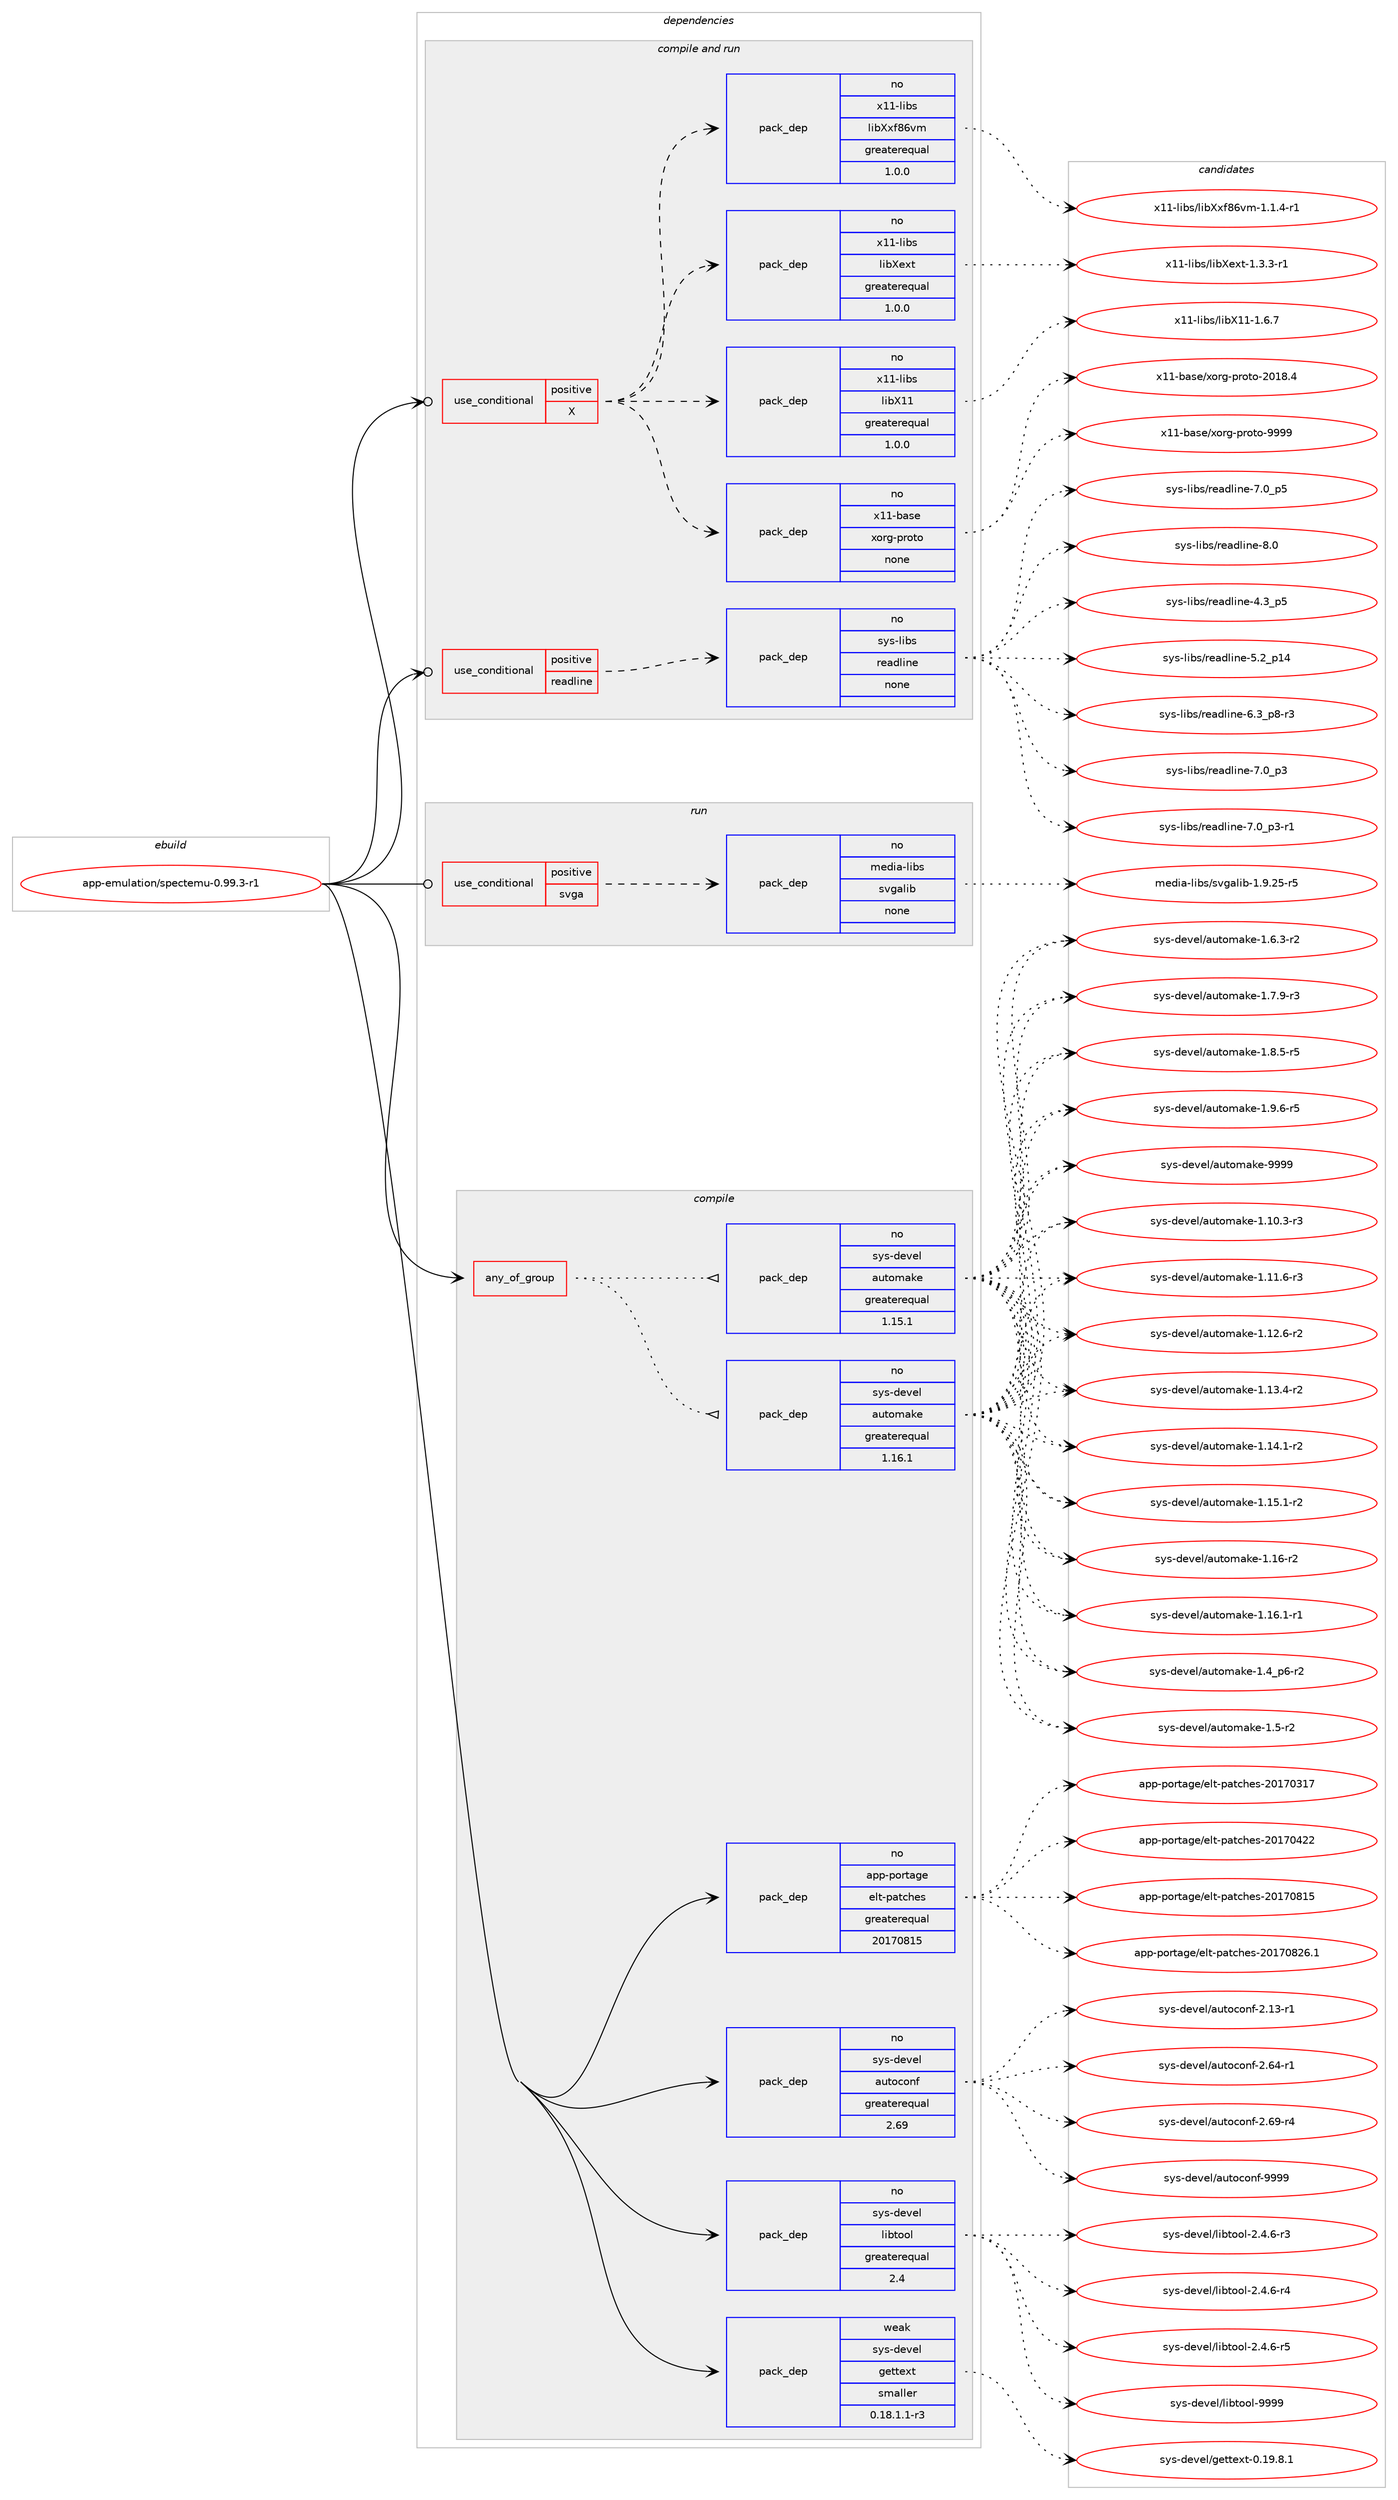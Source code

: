 digraph prolog {

# *************
# Graph options
# *************

newrank=true;
concentrate=true;
compound=true;
graph [rankdir=LR,fontname=Helvetica,fontsize=10,ranksep=1.5];#, ranksep=2.5, nodesep=0.2];
edge  [arrowhead=vee];
node  [fontname=Helvetica,fontsize=10];

# **********
# The ebuild
# **********

subgraph cluster_leftcol {
color=gray;
rank=same;
label=<<i>ebuild</i>>;
id [label="app-emulation/spectemu-0.99.3-r1", color=red, width=4, href="../app-emulation/spectemu-0.99.3-r1.svg"];
}

# ****************
# The dependencies
# ****************

subgraph cluster_midcol {
color=gray;
label=<<i>dependencies</i>>;
subgraph cluster_compile {
fillcolor="#eeeeee";
style=filled;
label=<<i>compile</i>>;
subgraph any19498 {
dependency1288514 [label=<<TABLE BORDER="0" CELLBORDER="1" CELLSPACING="0" CELLPADDING="4"><TR><TD CELLPADDING="10">any_of_group</TD></TR></TABLE>>, shape=none, color=red];subgraph pack917801 {
dependency1288515 [label=<<TABLE BORDER="0" CELLBORDER="1" CELLSPACING="0" CELLPADDING="4" WIDTH="220"><TR><TD ROWSPAN="6" CELLPADDING="30">pack_dep</TD></TR><TR><TD WIDTH="110">no</TD></TR><TR><TD>sys-devel</TD></TR><TR><TD>automake</TD></TR><TR><TD>greaterequal</TD></TR><TR><TD>1.16.1</TD></TR></TABLE>>, shape=none, color=blue];
}
dependency1288514:e -> dependency1288515:w [weight=20,style="dotted",arrowhead="oinv"];
subgraph pack917802 {
dependency1288516 [label=<<TABLE BORDER="0" CELLBORDER="1" CELLSPACING="0" CELLPADDING="4" WIDTH="220"><TR><TD ROWSPAN="6" CELLPADDING="30">pack_dep</TD></TR><TR><TD WIDTH="110">no</TD></TR><TR><TD>sys-devel</TD></TR><TR><TD>automake</TD></TR><TR><TD>greaterequal</TD></TR><TR><TD>1.15.1</TD></TR></TABLE>>, shape=none, color=blue];
}
dependency1288514:e -> dependency1288516:w [weight=20,style="dotted",arrowhead="oinv"];
}
id:e -> dependency1288514:w [weight=20,style="solid",arrowhead="vee"];
subgraph pack917803 {
dependency1288517 [label=<<TABLE BORDER="0" CELLBORDER="1" CELLSPACING="0" CELLPADDING="4" WIDTH="220"><TR><TD ROWSPAN="6" CELLPADDING="30">pack_dep</TD></TR><TR><TD WIDTH="110">no</TD></TR><TR><TD>app-portage</TD></TR><TR><TD>elt-patches</TD></TR><TR><TD>greaterequal</TD></TR><TR><TD>20170815</TD></TR></TABLE>>, shape=none, color=blue];
}
id:e -> dependency1288517:w [weight=20,style="solid",arrowhead="vee"];
subgraph pack917804 {
dependency1288518 [label=<<TABLE BORDER="0" CELLBORDER="1" CELLSPACING="0" CELLPADDING="4" WIDTH="220"><TR><TD ROWSPAN="6" CELLPADDING="30">pack_dep</TD></TR><TR><TD WIDTH="110">no</TD></TR><TR><TD>sys-devel</TD></TR><TR><TD>autoconf</TD></TR><TR><TD>greaterequal</TD></TR><TR><TD>2.69</TD></TR></TABLE>>, shape=none, color=blue];
}
id:e -> dependency1288518:w [weight=20,style="solid",arrowhead="vee"];
subgraph pack917805 {
dependency1288519 [label=<<TABLE BORDER="0" CELLBORDER="1" CELLSPACING="0" CELLPADDING="4" WIDTH="220"><TR><TD ROWSPAN="6" CELLPADDING="30">pack_dep</TD></TR><TR><TD WIDTH="110">no</TD></TR><TR><TD>sys-devel</TD></TR><TR><TD>libtool</TD></TR><TR><TD>greaterequal</TD></TR><TR><TD>2.4</TD></TR></TABLE>>, shape=none, color=blue];
}
id:e -> dependency1288519:w [weight=20,style="solid",arrowhead="vee"];
subgraph pack917806 {
dependency1288520 [label=<<TABLE BORDER="0" CELLBORDER="1" CELLSPACING="0" CELLPADDING="4" WIDTH="220"><TR><TD ROWSPAN="6" CELLPADDING="30">pack_dep</TD></TR><TR><TD WIDTH="110">weak</TD></TR><TR><TD>sys-devel</TD></TR><TR><TD>gettext</TD></TR><TR><TD>smaller</TD></TR><TR><TD>0.18.1.1-r3</TD></TR></TABLE>>, shape=none, color=blue];
}
id:e -> dependency1288520:w [weight=20,style="solid",arrowhead="vee"];
}
subgraph cluster_compileandrun {
fillcolor="#eeeeee";
style=filled;
label=<<i>compile and run</i>>;
subgraph cond350687 {
dependency1288521 [label=<<TABLE BORDER="0" CELLBORDER="1" CELLSPACING="0" CELLPADDING="4"><TR><TD ROWSPAN="3" CELLPADDING="10">use_conditional</TD></TR><TR><TD>positive</TD></TR><TR><TD>X</TD></TR></TABLE>>, shape=none, color=red];
subgraph pack917807 {
dependency1288522 [label=<<TABLE BORDER="0" CELLBORDER="1" CELLSPACING="0" CELLPADDING="4" WIDTH="220"><TR><TD ROWSPAN="6" CELLPADDING="30">pack_dep</TD></TR><TR><TD WIDTH="110">no</TD></TR><TR><TD>x11-base</TD></TR><TR><TD>xorg-proto</TD></TR><TR><TD>none</TD></TR><TR><TD></TD></TR></TABLE>>, shape=none, color=blue];
}
dependency1288521:e -> dependency1288522:w [weight=20,style="dashed",arrowhead="vee"];
subgraph pack917808 {
dependency1288523 [label=<<TABLE BORDER="0" CELLBORDER="1" CELLSPACING="0" CELLPADDING="4" WIDTH="220"><TR><TD ROWSPAN="6" CELLPADDING="30">pack_dep</TD></TR><TR><TD WIDTH="110">no</TD></TR><TR><TD>x11-libs</TD></TR><TR><TD>libX11</TD></TR><TR><TD>greaterequal</TD></TR><TR><TD>1.0.0</TD></TR></TABLE>>, shape=none, color=blue];
}
dependency1288521:e -> dependency1288523:w [weight=20,style="dashed",arrowhead="vee"];
subgraph pack917809 {
dependency1288524 [label=<<TABLE BORDER="0" CELLBORDER="1" CELLSPACING="0" CELLPADDING="4" WIDTH="220"><TR><TD ROWSPAN="6" CELLPADDING="30">pack_dep</TD></TR><TR><TD WIDTH="110">no</TD></TR><TR><TD>x11-libs</TD></TR><TR><TD>libXext</TD></TR><TR><TD>greaterequal</TD></TR><TR><TD>1.0.0</TD></TR></TABLE>>, shape=none, color=blue];
}
dependency1288521:e -> dependency1288524:w [weight=20,style="dashed",arrowhead="vee"];
subgraph pack917810 {
dependency1288525 [label=<<TABLE BORDER="0" CELLBORDER="1" CELLSPACING="0" CELLPADDING="4" WIDTH="220"><TR><TD ROWSPAN="6" CELLPADDING="30">pack_dep</TD></TR><TR><TD WIDTH="110">no</TD></TR><TR><TD>x11-libs</TD></TR><TR><TD>libXxf86vm</TD></TR><TR><TD>greaterequal</TD></TR><TR><TD>1.0.0</TD></TR></TABLE>>, shape=none, color=blue];
}
dependency1288521:e -> dependency1288525:w [weight=20,style="dashed",arrowhead="vee"];
}
id:e -> dependency1288521:w [weight=20,style="solid",arrowhead="odotvee"];
subgraph cond350688 {
dependency1288526 [label=<<TABLE BORDER="0" CELLBORDER="1" CELLSPACING="0" CELLPADDING="4"><TR><TD ROWSPAN="3" CELLPADDING="10">use_conditional</TD></TR><TR><TD>positive</TD></TR><TR><TD>readline</TD></TR></TABLE>>, shape=none, color=red];
subgraph pack917811 {
dependency1288527 [label=<<TABLE BORDER="0" CELLBORDER="1" CELLSPACING="0" CELLPADDING="4" WIDTH="220"><TR><TD ROWSPAN="6" CELLPADDING="30">pack_dep</TD></TR><TR><TD WIDTH="110">no</TD></TR><TR><TD>sys-libs</TD></TR><TR><TD>readline</TD></TR><TR><TD>none</TD></TR><TR><TD></TD></TR></TABLE>>, shape=none, color=blue];
}
dependency1288526:e -> dependency1288527:w [weight=20,style="dashed",arrowhead="vee"];
}
id:e -> dependency1288526:w [weight=20,style="solid",arrowhead="odotvee"];
}
subgraph cluster_run {
fillcolor="#eeeeee";
style=filled;
label=<<i>run</i>>;
subgraph cond350689 {
dependency1288528 [label=<<TABLE BORDER="0" CELLBORDER="1" CELLSPACING="0" CELLPADDING="4"><TR><TD ROWSPAN="3" CELLPADDING="10">use_conditional</TD></TR><TR><TD>positive</TD></TR><TR><TD>svga</TD></TR></TABLE>>, shape=none, color=red];
subgraph pack917812 {
dependency1288529 [label=<<TABLE BORDER="0" CELLBORDER="1" CELLSPACING="0" CELLPADDING="4" WIDTH="220"><TR><TD ROWSPAN="6" CELLPADDING="30">pack_dep</TD></TR><TR><TD WIDTH="110">no</TD></TR><TR><TD>media-libs</TD></TR><TR><TD>svgalib</TD></TR><TR><TD>none</TD></TR><TR><TD></TD></TR></TABLE>>, shape=none, color=blue];
}
dependency1288528:e -> dependency1288529:w [weight=20,style="dashed",arrowhead="vee"];
}
id:e -> dependency1288528:w [weight=20,style="solid",arrowhead="odot"];
}
}

# **************
# The candidates
# **************

subgraph cluster_choices {
rank=same;
color=gray;
label=<<i>candidates</i>>;

subgraph choice917801 {
color=black;
nodesep=1;
choice11512111545100101118101108479711711611110997107101454946494846514511451 [label="sys-devel/automake-1.10.3-r3", color=red, width=4,href="../sys-devel/automake-1.10.3-r3.svg"];
choice11512111545100101118101108479711711611110997107101454946494946544511451 [label="sys-devel/automake-1.11.6-r3", color=red, width=4,href="../sys-devel/automake-1.11.6-r3.svg"];
choice11512111545100101118101108479711711611110997107101454946495046544511450 [label="sys-devel/automake-1.12.6-r2", color=red, width=4,href="../sys-devel/automake-1.12.6-r2.svg"];
choice11512111545100101118101108479711711611110997107101454946495146524511450 [label="sys-devel/automake-1.13.4-r2", color=red, width=4,href="../sys-devel/automake-1.13.4-r2.svg"];
choice11512111545100101118101108479711711611110997107101454946495246494511450 [label="sys-devel/automake-1.14.1-r2", color=red, width=4,href="../sys-devel/automake-1.14.1-r2.svg"];
choice11512111545100101118101108479711711611110997107101454946495346494511450 [label="sys-devel/automake-1.15.1-r2", color=red, width=4,href="../sys-devel/automake-1.15.1-r2.svg"];
choice1151211154510010111810110847971171161111099710710145494649544511450 [label="sys-devel/automake-1.16-r2", color=red, width=4,href="../sys-devel/automake-1.16-r2.svg"];
choice11512111545100101118101108479711711611110997107101454946495446494511449 [label="sys-devel/automake-1.16.1-r1", color=red, width=4,href="../sys-devel/automake-1.16.1-r1.svg"];
choice115121115451001011181011084797117116111109971071014549465295112544511450 [label="sys-devel/automake-1.4_p6-r2", color=red, width=4,href="../sys-devel/automake-1.4_p6-r2.svg"];
choice11512111545100101118101108479711711611110997107101454946534511450 [label="sys-devel/automake-1.5-r2", color=red, width=4,href="../sys-devel/automake-1.5-r2.svg"];
choice115121115451001011181011084797117116111109971071014549465446514511450 [label="sys-devel/automake-1.6.3-r2", color=red, width=4,href="../sys-devel/automake-1.6.3-r2.svg"];
choice115121115451001011181011084797117116111109971071014549465546574511451 [label="sys-devel/automake-1.7.9-r3", color=red, width=4,href="../sys-devel/automake-1.7.9-r3.svg"];
choice115121115451001011181011084797117116111109971071014549465646534511453 [label="sys-devel/automake-1.8.5-r5", color=red, width=4,href="../sys-devel/automake-1.8.5-r5.svg"];
choice115121115451001011181011084797117116111109971071014549465746544511453 [label="sys-devel/automake-1.9.6-r5", color=red, width=4,href="../sys-devel/automake-1.9.6-r5.svg"];
choice115121115451001011181011084797117116111109971071014557575757 [label="sys-devel/automake-9999", color=red, width=4,href="../sys-devel/automake-9999.svg"];
dependency1288515:e -> choice11512111545100101118101108479711711611110997107101454946494846514511451:w [style=dotted,weight="100"];
dependency1288515:e -> choice11512111545100101118101108479711711611110997107101454946494946544511451:w [style=dotted,weight="100"];
dependency1288515:e -> choice11512111545100101118101108479711711611110997107101454946495046544511450:w [style=dotted,weight="100"];
dependency1288515:e -> choice11512111545100101118101108479711711611110997107101454946495146524511450:w [style=dotted,weight="100"];
dependency1288515:e -> choice11512111545100101118101108479711711611110997107101454946495246494511450:w [style=dotted,weight="100"];
dependency1288515:e -> choice11512111545100101118101108479711711611110997107101454946495346494511450:w [style=dotted,weight="100"];
dependency1288515:e -> choice1151211154510010111810110847971171161111099710710145494649544511450:w [style=dotted,weight="100"];
dependency1288515:e -> choice11512111545100101118101108479711711611110997107101454946495446494511449:w [style=dotted,weight="100"];
dependency1288515:e -> choice115121115451001011181011084797117116111109971071014549465295112544511450:w [style=dotted,weight="100"];
dependency1288515:e -> choice11512111545100101118101108479711711611110997107101454946534511450:w [style=dotted,weight="100"];
dependency1288515:e -> choice115121115451001011181011084797117116111109971071014549465446514511450:w [style=dotted,weight="100"];
dependency1288515:e -> choice115121115451001011181011084797117116111109971071014549465546574511451:w [style=dotted,weight="100"];
dependency1288515:e -> choice115121115451001011181011084797117116111109971071014549465646534511453:w [style=dotted,weight="100"];
dependency1288515:e -> choice115121115451001011181011084797117116111109971071014549465746544511453:w [style=dotted,weight="100"];
dependency1288515:e -> choice115121115451001011181011084797117116111109971071014557575757:w [style=dotted,weight="100"];
}
subgraph choice917802 {
color=black;
nodesep=1;
choice11512111545100101118101108479711711611110997107101454946494846514511451 [label="sys-devel/automake-1.10.3-r3", color=red, width=4,href="../sys-devel/automake-1.10.3-r3.svg"];
choice11512111545100101118101108479711711611110997107101454946494946544511451 [label="sys-devel/automake-1.11.6-r3", color=red, width=4,href="../sys-devel/automake-1.11.6-r3.svg"];
choice11512111545100101118101108479711711611110997107101454946495046544511450 [label="sys-devel/automake-1.12.6-r2", color=red, width=4,href="../sys-devel/automake-1.12.6-r2.svg"];
choice11512111545100101118101108479711711611110997107101454946495146524511450 [label="sys-devel/automake-1.13.4-r2", color=red, width=4,href="../sys-devel/automake-1.13.4-r2.svg"];
choice11512111545100101118101108479711711611110997107101454946495246494511450 [label="sys-devel/automake-1.14.1-r2", color=red, width=4,href="../sys-devel/automake-1.14.1-r2.svg"];
choice11512111545100101118101108479711711611110997107101454946495346494511450 [label="sys-devel/automake-1.15.1-r2", color=red, width=4,href="../sys-devel/automake-1.15.1-r2.svg"];
choice1151211154510010111810110847971171161111099710710145494649544511450 [label="sys-devel/automake-1.16-r2", color=red, width=4,href="../sys-devel/automake-1.16-r2.svg"];
choice11512111545100101118101108479711711611110997107101454946495446494511449 [label="sys-devel/automake-1.16.1-r1", color=red, width=4,href="../sys-devel/automake-1.16.1-r1.svg"];
choice115121115451001011181011084797117116111109971071014549465295112544511450 [label="sys-devel/automake-1.4_p6-r2", color=red, width=4,href="../sys-devel/automake-1.4_p6-r2.svg"];
choice11512111545100101118101108479711711611110997107101454946534511450 [label="sys-devel/automake-1.5-r2", color=red, width=4,href="../sys-devel/automake-1.5-r2.svg"];
choice115121115451001011181011084797117116111109971071014549465446514511450 [label="sys-devel/automake-1.6.3-r2", color=red, width=4,href="../sys-devel/automake-1.6.3-r2.svg"];
choice115121115451001011181011084797117116111109971071014549465546574511451 [label="sys-devel/automake-1.7.9-r3", color=red, width=4,href="../sys-devel/automake-1.7.9-r3.svg"];
choice115121115451001011181011084797117116111109971071014549465646534511453 [label="sys-devel/automake-1.8.5-r5", color=red, width=4,href="../sys-devel/automake-1.8.5-r5.svg"];
choice115121115451001011181011084797117116111109971071014549465746544511453 [label="sys-devel/automake-1.9.6-r5", color=red, width=4,href="../sys-devel/automake-1.9.6-r5.svg"];
choice115121115451001011181011084797117116111109971071014557575757 [label="sys-devel/automake-9999", color=red, width=4,href="../sys-devel/automake-9999.svg"];
dependency1288516:e -> choice11512111545100101118101108479711711611110997107101454946494846514511451:w [style=dotted,weight="100"];
dependency1288516:e -> choice11512111545100101118101108479711711611110997107101454946494946544511451:w [style=dotted,weight="100"];
dependency1288516:e -> choice11512111545100101118101108479711711611110997107101454946495046544511450:w [style=dotted,weight="100"];
dependency1288516:e -> choice11512111545100101118101108479711711611110997107101454946495146524511450:w [style=dotted,weight="100"];
dependency1288516:e -> choice11512111545100101118101108479711711611110997107101454946495246494511450:w [style=dotted,weight="100"];
dependency1288516:e -> choice11512111545100101118101108479711711611110997107101454946495346494511450:w [style=dotted,weight="100"];
dependency1288516:e -> choice1151211154510010111810110847971171161111099710710145494649544511450:w [style=dotted,weight="100"];
dependency1288516:e -> choice11512111545100101118101108479711711611110997107101454946495446494511449:w [style=dotted,weight="100"];
dependency1288516:e -> choice115121115451001011181011084797117116111109971071014549465295112544511450:w [style=dotted,weight="100"];
dependency1288516:e -> choice11512111545100101118101108479711711611110997107101454946534511450:w [style=dotted,weight="100"];
dependency1288516:e -> choice115121115451001011181011084797117116111109971071014549465446514511450:w [style=dotted,weight="100"];
dependency1288516:e -> choice115121115451001011181011084797117116111109971071014549465546574511451:w [style=dotted,weight="100"];
dependency1288516:e -> choice115121115451001011181011084797117116111109971071014549465646534511453:w [style=dotted,weight="100"];
dependency1288516:e -> choice115121115451001011181011084797117116111109971071014549465746544511453:w [style=dotted,weight="100"];
dependency1288516:e -> choice115121115451001011181011084797117116111109971071014557575757:w [style=dotted,weight="100"];
}
subgraph choice917803 {
color=black;
nodesep=1;
choice97112112451121111141169710310147101108116451129711699104101115455048495548514955 [label="app-portage/elt-patches-20170317", color=red, width=4,href="../app-portage/elt-patches-20170317.svg"];
choice97112112451121111141169710310147101108116451129711699104101115455048495548525050 [label="app-portage/elt-patches-20170422", color=red, width=4,href="../app-portage/elt-patches-20170422.svg"];
choice97112112451121111141169710310147101108116451129711699104101115455048495548564953 [label="app-portage/elt-patches-20170815", color=red, width=4,href="../app-portage/elt-patches-20170815.svg"];
choice971121124511211111411697103101471011081164511297116991041011154550484955485650544649 [label="app-portage/elt-patches-20170826.1", color=red, width=4,href="../app-portage/elt-patches-20170826.1.svg"];
dependency1288517:e -> choice97112112451121111141169710310147101108116451129711699104101115455048495548514955:w [style=dotted,weight="100"];
dependency1288517:e -> choice97112112451121111141169710310147101108116451129711699104101115455048495548525050:w [style=dotted,weight="100"];
dependency1288517:e -> choice97112112451121111141169710310147101108116451129711699104101115455048495548564953:w [style=dotted,weight="100"];
dependency1288517:e -> choice971121124511211111411697103101471011081164511297116991041011154550484955485650544649:w [style=dotted,weight="100"];
}
subgraph choice917804 {
color=black;
nodesep=1;
choice1151211154510010111810110847971171161119911111010245504649514511449 [label="sys-devel/autoconf-2.13-r1", color=red, width=4,href="../sys-devel/autoconf-2.13-r1.svg"];
choice1151211154510010111810110847971171161119911111010245504654524511449 [label="sys-devel/autoconf-2.64-r1", color=red, width=4,href="../sys-devel/autoconf-2.64-r1.svg"];
choice1151211154510010111810110847971171161119911111010245504654574511452 [label="sys-devel/autoconf-2.69-r4", color=red, width=4,href="../sys-devel/autoconf-2.69-r4.svg"];
choice115121115451001011181011084797117116111991111101024557575757 [label="sys-devel/autoconf-9999", color=red, width=4,href="../sys-devel/autoconf-9999.svg"];
dependency1288518:e -> choice1151211154510010111810110847971171161119911111010245504649514511449:w [style=dotted,weight="100"];
dependency1288518:e -> choice1151211154510010111810110847971171161119911111010245504654524511449:w [style=dotted,weight="100"];
dependency1288518:e -> choice1151211154510010111810110847971171161119911111010245504654574511452:w [style=dotted,weight="100"];
dependency1288518:e -> choice115121115451001011181011084797117116111991111101024557575757:w [style=dotted,weight="100"];
}
subgraph choice917805 {
color=black;
nodesep=1;
choice1151211154510010111810110847108105981161111111084550465246544511451 [label="sys-devel/libtool-2.4.6-r3", color=red, width=4,href="../sys-devel/libtool-2.4.6-r3.svg"];
choice1151211154510010111810110847108105981161111111084550465246544511452 [label="sys-devel/libtool-2.4.6-r4", color=red, width=4,href="../sys-devel/libtool-2.4.6-r4.svg"];
choice1151211154510010111810110847108105981161111111084550465246544511453 [label="sys-devel/libtool-2.4.6-r5", color=red, width=4,href="../sys-devel/libtool-2.4.6-r5.svg"];
choice1151211154510010111810110847108105981161111111084557575757 [label="sys-devel/libtool-9999", color=red, width=4,href="../sys-devel/libtool-9999.svg"];
dependency1288519:e -> choice1151211154510010111810110847108105981161111111084550465246544511451:w [style=dotted,weight="100"];
dependency1288519:e -> choice1151211154510010111810110847108105981161111111084550465246544511452:w [style=dotted,weight="100"];
dependency1288519:e -> choice1151211154510010111810110847108105981161111111084550465246544511453:w [style=dotted,weight="100"];
dependency1288519:e -> choice1151211154510010111810110847108105981161111111084557575757:w [style=dotted,weight="100"];
}
subgraph choice917806 {
color=black;
nodesep=1;
choice1151211154510010111810110847103101116116101120116454846495746564649 [label="sys-devel/gettext-0.19.8.1", color=red, width=4,href="../sys-devel/gettext-0.19.8.1.svg"];
dependency1288520:e -> choice1151211154510010111810110847103101116116101120116454846495746564649:w [style=dotted,weight="100"];
}
subgraph choice917807 {
color=black;
nodesep=1;
choice1204949459897115101471201111141034511211411111611145504849564652 [label="x11-base/xorg-proto-2018.4", color=red, width=4,href="../x11-base/xorg-proto-2018.4.svg"];
choice120494945989711510147120111114103451121141111161114557575757 [label="x11-base/xorg-proto-9999", color=red, width=4,href="../x11-base/xorg-proto-9999.svg"];
dependency1288522:e -> choice1204949459897115101471201111141034511211411111611145504849564652:w [style=dotted,weight="100"];
dependency1288522:e -> choice120494945989711510147120111114103451121141111161114557575757:w [style=dotted,weight="100"];
}
subgraph choice917808 {
color=black;
nodesep=1;
choice120494945108105981154710810598884949454946544655 [label="x11-libs/libX11-1.6.7", color=red, width=4,href="../x11-libs/libX11-1.6.7.svg"];
dependency1288523:e -> choice120494945108105981154710810598884949454946544655:w [style=dotted,weight="100"];
}
subgraph choice917809 {
color=black;
nodesep=1;
choice120494945108105981154710810598881011201164549465146514511449 [label="x11-libs/libXext-1.3.3-r1", color=red, width=4,href="../x11-libs/libXext-1.3.3-r1.svg"];
dependency1288524:e -> choice120494945108105981154710810598881011201164549465146514511449:w [style=dotted,weight="100"];
}
subgraph choice917810 {
color=black;
nodesep=1;
choice1204949451081059811547108105988812010256541181094549464946524511449 [label="x11-libs/libXxf86vm-1.1.4-r1", color=red, width=4,href="../x11-libs/libXxf86vm-1.1.4-r1.svg"];
dependency1288525:e -> choice1204949451081059811547108105988812010256541181094549464946524511449:w [style=dotted,weight="100"];
}
subgraph choice917811 {
color=black;
nodesep=1;
choice11512111545108105981154711410197100108105110101455246519511253 [label="sys-libs/readline-4.3_p5", color=red, width=4,href="../sys-libs/readline-4.3_p5.svg"];
choice1151211154510810598115471141019710010810511010145534650951124952 [label="sys-libs/readline-5.2_p14", color=red, width=4,href="../sys-libs/readline-5.2_p14.svg"];
choice115121115451081059811547114101971001081051101014554465195112564511451 [label="sys-libs/readline-6.3_p8-r3", color=red, width=4,href="../sys-libs/readline-6.3_p8-r3.svg"];
choice11512111545108105981154711410197100108105110101455546489511251 [label="sys-libs/readline-7.0_p3", color=red, width=4,href="../sys-libs/readline-7.0_p3.svg"];
choice115121115451081059811547114101971001081051101014555464895112514511449 [label="sys-libs/readline-7.0_p3-r1", color=red, width=4,href="../sys-libs/readline-7.0_p3-r1.svg"];
choice11512111545108105981154711410197100108105110101455546489511253 [label="sys-libs/readline-7.0_p5", color=red, width=4,href="../sys-libs/readline-7.0_p5.svg"];
choice1151211154510810598115471141019710010810511010145564648 [label="sys-libs/readline-8.0", color=red, width=4,href="../sys-libs/readline-8.0.svg"];
dependency1288527:e -> choice11512111545108105981154711410197100108105110101455246519511253:w [style=dotted,weight="100"];
dependency1288527:e -> choice1151211154510810598115471141019710010810511010145534650951124952:w [style=dotted,weight="100"];
dependency1288527:e -> choice115121115451081059811547114101971001081051101014554465195112564511451:w [style=dotted,weight="100"];
dependency1288527:e -> choice11512111545108105981154711410197100108105110101455546489511251:w [style=dotted,weight="100"];
dependency1288527:e -> choice115121115451081059811547114101971001081051101014555464895112514511449:w [style=dotted,weight="100"];
dependency1288527:e -> choice11512111545108105981154711410197100108105110101455546489511253:w [style=dotted,weight="100"];
dependency1288527:e -> choice1151211154510810598115471141019710010810511010145564648:w [style=dotted,weight="100"];
}
subgraph choice917812 {
color=black;
nodesep=1;
choice109101100105974510810598115471151181039710810598454946574650534511453 [label="media-libs/svgalib-1.9.25-r5", color=red, width=4,href="../media-libs/svgalib-1.9.25-r5.svg"];
dependency1288529:e -> choice109101100105974510810598115471151181039710810598454946574650534511453:w [style=dotted,weight="100"];
}
}

}
